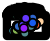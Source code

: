 <?xml version="1.0"?>
<!DOCTYPE ipe SYSTEM "ipe.dtd">
<ipe version="70218">
<ipestyle name="alpha-values">
<opacity name="255" value="1"/>
</ipestyle>
<ipestyle name="paper-size">
<layout paper="1000 1000" origin="0 0" frame="1000 1000"/>
</ipestyle>
<ipestyle name="marks">
<symbol name="mark/disk(sx)" transformations="translations">
<path fill="sym-stroke">
0.6 0 0 0.6 0 0 e
</path>
</symbol>
<symbol name="mark/fdisk(sfx)" transformations="translations">
<group>
<path fill="sym-fill">
0.5 0 0 0.5 0 0 e
</path>
<path fill="sym-stroke" fillrule="eofill">
0.6 0 0 0.6 0 0 e
0.4 0 0 0.4 0 0 e
</path>
</group>
</symbol>
</ipestyle>
<page>
<layer name="alpha"/>
<path layer="alpha" stroke="0" pen="3" opacity="255" stroke-opacity="opaque">
-1.70619 1.91237 m
12.2938 1.91237 l
12.2938 9.35567 l
-1.70619 9.35567 l
-1.70619 1.91237 l
h
</path>
<path stroke="0" pen="3" opacity="255" stroke-opacity="opaque">
4.66826 12.3557 m
4.66826 12.8557 l
</path>
<path stroke="0" pen="3" opacity="255" stroke-opacity="opaque">
4.66826 12.3557 m
4.66826 12.8557 l
</path>
<path stroke="0" pen="3" opacity="255" stroke-opacity="opaque">
4.66826 12.3557 m
4.66826 12.8557 l
</path>
<path stroke="0" pen="3" opacity="255" stroke-opacity="opaque">
8.54943 9.65567 m
8.34682 9.65567 l
</path>
<path stroke="0" pen="3" opacity="255" stroke-opacity="opaque">
8.54943 9.35567 m
8.54943 9.65567 l
</path>
<path stroke="0" pen="3" opacity="255" stroke-opacity="opaque">
8.34682 9.35567 m
8.34682 9.65567 l
</path>
<path stroke="0" pen="3" opacity="255" stroke-opacity="opaque">
4.66826 12.3557 m
4.66826 12.8557 l
</path>
<path stroke="0" pen="3" opacity="255" stroke-opacity="opaque">
8.14435 9.95567 m
8.44812 9.95567 l
</path>
<path stroke="0" pen="3" opacity="255" stroke-opacity="opaque">
8.14435 9.35567 m
8.14435 9.95567 l
</path>
<path stroke="0" pen="3" opacity="255" stroke-opacity="opaque">
8.44812 9.65567 m
8.44812 9.95567 l
</path>
<path stroke="0" pen="3" opacity="255" stroke-opacity="opaque">
4.66826 12.3557 m
4.66826 12.8557 l
</path>
<path stroke="0" pen="3" opacity="255" stroke-opacity="opaque">
4.66826 12.3557 m
4.66826 12.8557 l
</path>
<path stroke="0" pen="3" opacity="255" stroke-opacity="opaque">
4.66826 12.3557 m
4.66826 12.8557 l
</path>
<path stroke="0" pen="3" opacity="255" stroke-opacity="opaque">
11.1345 9.65567 m
10.8035 9.65567 l
</path>
<path stroke="0" pen="3" opacity="255" stroke-opacity="opaque">
11.1345 9.35567 m
11.1345 9.65567 l
</path>
<path stroke="0" pen="3" opacity="255" stroke-opacity="opaque">
10.8035 9.35567 m
10.8035 9.65567 l
</path>
<path stroke="0" pen="3" opacity="255" stroke-opacity="opaque">
4.66826 12.3557 m
4.66826 12.8557 l
</path>
<path stroke="0" pen="3" opacity="255" stroke-opacity="opaque">
4.66826 12.3557 m
4.66826 12.8557 l
</path>
<path stroke="0" pen="3" opacity="255" stroke-opacity="opaque">
4.66826 12.3557 m
4.66826 12.8557 l
</path>
<path stroke="0" pen="3" opacity="255" stroke-opacity="opaque">
10.3812 9.65567 m
10.5888 9.65567 l
</path>
<path stroke="0" pen="3" opacity="255" stroke-opacity="opaque">
10.3812 9.35567 m
10.3812 9.65567 l
</path>
<path stroke="0" pen="3" opacity="255" stroke-opacity="opaque">
10.5888 9.35567 m
10.5888 9.65567 l
</path>
<path stroke="0" pen="3" opacity="255" stroke-opacity="opaque">
4.66826 12.3557 m
4.66826 12.8557 l
</path>
<path stroke="0" pen="3" opacity="255" stroke-opacity="opaque">
10.969 9.95567 m
10.485 9.95567 l
</path>
<path stroke="0" pen="3" opacity="255" stroke-opacity="opaque">
10.969 9.65567 m
10.969 9.95567 l
</path>
<path stroke="0" pen="3" opacity="255" stroke-opacity="opaque">
10.485 9.65567 m
10.485 9.95567 l
</path>
<path stroke="0" pen="3" opacity="255" stroke-opacity="opaque">
4.66826 12.3557 m
4.66826 12.8557 l
</path>
<path stroke="0" pen="3" opacity="255" stroke-opacity="opaque">
4.66826 12.3557 m
4.66826 12.8557 l
</path>
<path stroke="0" pen="3" opacity="255" stroke-opacity="opaque">
4.66826 12.3557 m
4.66826 12.8557 l
</path>
<path stroke="0" pen="3" opacity="255" stroke-opacity="opaque">
9.97159 9.65567 m
10.1763 9.65567 l
</path>
<path stroke="0" pen="3" opacity="255" stroke-opacity="opaque">
9.97159 9.35567 m
9.97159 9.65567 l
</path>
<path stroke="0" pen="3" opacity="255" stroke-opacity="opaque">
10.1763 9.35567 m
10.1763 9.65567 l
</path>
<path stroke="0" pen="3" opacity="255" stroke-opacity="opaque">
4.66826 12.3557 m
4.66826 12.8557 l
</path>
<path stroke="0" pen="3" opacity="255" stroke-opacity="opaque">
4.66826 12.3557 m
4.66826 12.8557 l
</path>
<path stroke="0" pen="3" opacity="255" stroke-opacity="opaque">
4.66826 12.3557 m
4.66826 12.8557 l
</path>
<path stroke="0" pen="3" opacity="255" stroke-opacity="opaque">
4.66826 12.3557 m
4.66826 12.8557 l
</path>
<path stroke="0" pen="3" opacity="255" stroke-opacity="opaque">
4.66826 12.3557 m
4.66826 12.8557 l
</path>
<path stroke="0" pen="3" opacity="255" stroke-opacity="opaque">
4.66826 12.3557 m
4.66826 12.8557 l
</path>
<path stroke="0" pen="3" opacity="255" stroke-opacity="opaque">
4.66826 12.3557 m
4.66826 12.8557 l
</path>
<path stroke="0" pen="3" opacity="255" stroke-opacity="opaque">
9.36041 9.65567 m
9.56382 9.65567 l
</path>
<path stroke="0" pen="3" opacity="255" stroke-opacity="opaque">
9.36041 9.35567 m
9.36041 9.65567 l
</path>
<path stroke="0" pen="3" opacity="255" stroke-opacity="opaque">
9.56382 9.35567 m
9.56382 9.65567 l
</path>
<path stroke="0" pen="3" opacity="255" stroke-opacity="opaque">
4.66826 12.3557 m
4.66826 12.8557 l
</path>
<path stroke="0" pen="3" opacity="255" stroke-opacity="opaque">
9.15736 9.95567 m
9.46212 9.95567 l
</path>
<path stroke="0" pen="3" opacity="255" stroke-opacity="opaque">
9.15736 9.35567 m
9.15736 9.95567 l
</path>
<path stroke="0" pen="3" opacity="255" stroke-opacity="opaque">
9.46212 9.65567 m
9.46212 9.95567 l
</path>
<path stroke="0" pen="3" opacity="255" stroke-opacity="opaque">
4.66826 12.3557 m
4.66826 12.8557 l
</path>
<path stroke="0" pen="3" opacity="255" stroke-opacity="opaque">
9.76769 10.2557 m
9.30974 10.2557 l
</path>
<path stroke="0" pen="3" opacity="255" stroke-opacity="opaque">
9.76769 9.35567 m
9.76769 10.2557 l
</path>
<path stroke="0" pen="3" opacity="255" stroke-opacity="opaque">
9.30974 9.95567 m
9.30974 10.2557 l
</path>
<path stroke="0" pen="3" opacity="255" stroke-opacity="opaque">
4.66826 12.3557 m
4.66826 12.8557 l
</path>
<path stroke="0" pen="3" opacity="255" stroke-opacity="opaque">
8.95454 10.5557 m
9.53871 10.5557 l
</path>
<path stroke="0" pen="3" opacity="255" stroke-opacity="opaque">
8.95454 9.35567 m
8.95454 10.5557 l
</path>
<path stroke="0" pen="3" opacity="255" stroke-opacity="opaque">
9.53871 10.2557 m
9.53871 10.5557 l
</path>
<path stroke="0" pen="3" opacity="255" stroke-opacity="opaque">
4.66826 12.3557 m
4.66826 12.8557 l
</path>
<path stroke="0" pen="3" opacity="255" stroke-opacity="opaque">
8.75188 10.8557 m
9.24663 10.8557 l
</path>
<path stroke="0" pen="3" opacity="255" stroke-opacity="opaque">
8.75188 9.35567 m
8.75188 10.8557 l
</path>
<path stroke="0" pen="3" opacity="255" stroke-opacity="opaque">
9.24663 10.5557 m
9.24663 10.8557 l
</path>
<path stroke="0" pen="3" opacity="255" stroke-opacity="opaque">
4.66826 12.3557 m
4.66826 12.8557 l
</path>
<path stroke="0" pen="3" opacity="255" stroke-opacity="opaque">
10.0739 11.1557 m
8.99925 11.1557 l
</path>
<path stroke="0" pen="3" opacity="255" stroke-opacity="opaque">
10.0739 9.65567 m
10.0739 11.1557 l
</path>
<path stroke="0" pen="3" opacity="255" stroke-opacity="opaque">
8.99925 10.8557 m
8.99925 11.1557 l
</path>
<path stroke="0" pen="3" opacity="255" stroke-opacity="opaque">
4.66826 12.3557 m
4.66826 12.8557 l
</path>
<path stroke="0" pen="3" opacity="255" stroke-opacity="opaque">
10.727 11.4557 m
9.5366 11.4557 l
</path>
<path stroke="0" pen="3" opacity="255" stroke-opacity="opaque">
10.727 9.95567 m
10.727 11.4557 l
</path>
<path stroke="0" pen="3" opacity="255" stroke-opacity="opaque">
9.5366 11.1557 m
9.5366 11.4557 l
</path>
<path stroke="0" pen="3" opacity="255" stroke-opacity="opaque">
4.66826 12.3557 m
4.66826 12.8557 l
</path>
<path stroke="0" pen="3" opacity="255" stroke-opacity="opaque">
8.29624 11.7557 m
10.1318 11.7557 l
</path>
<path stroke="0" pen="3" opacity="255" stroke-opacity="opaque">
8.29624 9.95567 m
8.29624 11.7557 l
</path>
<path stroke="0" pen="3" opacity="255" stroke-opacity="opaque">
10.1318 11.4557 m
10.1318 11.7557 l
</path>
<path stroke="0" pen="3" opacity="255" stroke-opacity="opaque">
4.66826 12.3557 m
4.66826 12.8557 l
</path>
<path stroke="0" pen="3" opacity="255" stroke-opacity="opaque">
4.66826 12.3557 m
4.66826 12.8557 l
</path>
<path stroke="0" pen="3" opacity="255" stroke-opacity="opaque">
4.66826 12.3557 m
4.66826 12.8557 l
</path>
<path stroke="0" pen="3" opacity="255" stroke-opacity="opaque">
4.66826 12.3557 m
4.66826 12.8557 l
</path>
<path stroke="0" pen="3" opacity="255" stroke-opacity="opaque">
4.66826 12.3557 m
4.66826 12.8557 l
</path>
<path stroke="0" pen="3" opacity="255" stroke-opacity="opaque">
4.66826 12.3557 m
4.66826 12.8557 l
</path>
<path stroke="0" pen="3" opacity="255" stroke-opacity="opaque">
6.32391 9.65567 m
6.52575 9.65567 l
</path>
<path stroke="0" pen="3" opacity="255" stroke-opacity="opaque">
6.32391 9.35567 m
6.32391 9.65567 l
</path>
<path stroke="0" pen="3" opacity="255" stroke-opacity="opaque">
6.52575 9.35567 m
6.52575 9.65567 l
</path>
<path stroke="0" pen="3" opacity="255" stroke-opacity="opaque">
4.66826 12.3557 m
4.66826 12.8557 l
</path>
<path stroke="0" pen="3" opacity="255" stroke-opacity="opaque">
6.72774 9.95567 m
6.42483 9.95567 l
</path>
<path stroke="0" pen="3" opacity="255" stroke-opacity="opaque">
6.72774 9.35567 m
6.72774 9.95567 l
</path>
<path stroke="0" pen="3" opacity="255" stroke-opacity="opaque">
6.42483 9.65567 m
6.42483 9.95567 l
</path>
<path stroke="0" pen="3" opacity="255" stroke-opacity="opaque">
4.66826 12.3557 m
4.66826 12.8557 l
</path>
<path stroke="0" pen="3" opacity="255" stroke-opacity="opaque">
6.12223 10.2557 m
6.57628 10.2557 l
</path>
<path stroke="0" pen="3" opacity="255" stroke-opacity="opaque">
6.12223 9.35567 m
6.12223 10.2557 l
</path>
<path stroke="0" pen="3" opacity="255" stroke-opacity="opaque">
6.57628 9.95567 m
6.57628 10.2557 l
</path>
<path stroke="0" pen="3" opacity="255" stroke-opacity="opaque">
4.66826 12.3557 m
4.66826 12.8557 l
</path>
<path stroke="0" pen="3" opacity="255" stroke-opacity="opaque">
4.66826 12.3557 m
4.66826 12.8557 l
</path>
<path stroke="0" pen="3" opacity="255" stroke-opacity="opaque">
4.66826 12.3557 m
4.66826 12.8557 l
</path>
<path stroke="0" pen="3" opacity="255" stroke-opacity="opaque">
6.92975 9.65567 m
7.13192 9.65567 l
</path>
<path stroke="0" pen="3" opacity="255" stroke-opacity="opaque">
6.92975 9.35567 m
6.92975 9.65567 l
</path>
<path stroke="0" pen="3" opacity="255" stroke-opacity="opaque">
7.13192 9.35567 m
7.13192 9.65567 l
</path>
<path stroke="0" pen="3" opacity="255" stroke-opacity="opaque">
4.66826 12.3557 m
4.66826 12.8557 l
</path>
<path stroke="0" pen="3" opacity="255" stroke-opacity="opaque">
4.66826 12.3557 m
4.66826 12.8557 l
</path>
<path stroke="0" pen="3" opacity="255" stroke-opacity="opaque">
4.66826 12.3557 m
4.66826 12.8557 l
</path>
<path stroke="0" pen="3" opacity="255" stroke-opacity="opaque">
7.73934 9.65567 m
7.9419 9.65567 l
</path>
<path stroke="0" pen="3" opacity="255" stroke-opacity="opaque">
7.73934 9.35567 m
7.73934 9.65567 l
</path>
<path stroke="0" pen="3" opacity="255" stroke-opacity="opaque">
7.9419 9.35567 m
7.9419 9.65567 l
</path>
<path stroke="0" pen="3" opacity="255" stroke-opacity="opaque">
4.66826 12.3557 m
4.66826 12.8557 l
</path>
<path stroke="0" pen="3" opacity="255" stroke-opacity="opaque">
4.66826 12.3557 m
4.66826 12.8557 l
</path>
<path stroke="0" pen="3" opacity="255" stroke-opacity="opaque">
4.66826 12.3557 m
4.66826 12.8557 l
</path>
<path stroke="0" pen="3" opacity="255" stroke-opacity="opaque">
7.33426 9.65567 m
7.53684 9.65567 l
</path>
<path stroke="0" pen="3" opacity="255" stroke-opacity="opaque">
7.33426 9.35567 m
7.33426 9.65567 l
</path>
<path stroke="0" pen="3" opacity="255" stroke-opacity="opaque">
7.53684 9.35567 m
7.53684 9.65567 l
</path>
<path stroke="0" pen="3" opacity="255" stroke-opacity="opaque">
4.66826 12.3557 m
4.66826 12.8557 l
</path>
<path stroke="0" pen="3" opacity="255" stroke-opacity="opaque">
7.84062 9.95567 m
7.43555 9.95567 l
</path>
<path stroke="0" pen="3" opacity="255" stroke-opacity="opaque">
7.84062 9.65567 m
7.84062 9.95567 l
</path>
<path stroke="0" pen="3" opacity="255" stroke-opacity="opaque">
7.43555 9.65567 m
7.43555 9.95567 l
</path>
<path stroke="0" pen="3" opacity="255" stroke-opacity="opaque">
4.66826 12.3557 m
4.66826 12.8557 l
</path>
<path stroke="0" pen="3" opacity="255" stroke-opacity="opaque">
7.03083 10.2557 m
7.63809 10.2557 l
</path>
<path stroke="0" pen="3" opacity="255" stroke-opacity="opaque">
7.03083 9.65567 m
7.03083 10.2557 l
</path>
<path stroke="0" pen="3" opacity="255" stroke-opacity="opaque">
7.63809 9.95567 m
7.63809 10.2557 l
</path>
<path stroke="0" pen="3" opacity="255" stroke-opacity="opaque">
4.66826 12.3557 m
4.66826 12.8557 l
</path>
<path stroke="0" pen="3" opacity="255" stroke-opacity="opaque">
6.34926 10.5557 m
7.33446 10.5557 l
</path>
<path stroke="0" pen="3" opacity="255" stroke-opacity="opaque">
6.34926 10.2557 m
6.34926 10.5557 l
</path>
<path stroke="0" pen="3" opacity="255" stroke-opacity="opaque">
7.33446 10.2557 m
7.33446 10.5557 l
</path>
<path stroke="0" pen="3" opacity="255" stroke-opacity="opaque">
4.66826 12.3557 m
4.66826 12.8557 l
</path>
<path stroke="0" pen="3" opacity="255" stroke-opacity="opaque">
5.92068 10.8557 m
6.84186 10.8557 l
</path>
<path stroke="0" pen="3" opacity="255" stroke-opacity="opaque">
5.92068 9.35567 m
5.92068 10.8557 l
</path>
<path stroke="0" pen="3" opacity="255" stroke-opacity="opaque">
6.84186 10.5557 m
6.84186 10.8557 l
</path>
<path stroke="0" pen="3" opacity="255" stroke-opacity="opaque">
4.66826 12.3557 m
4.66826 12.8557 l
</path>
<path stroke="0" pen="3" opacity="255" stroke-opacity="opaque">
9.21401 12.0557 m
6.38127 12.0557 l
</path>
<path stroke="0" pen="3" opacity="255" stroke-opacity="opaque">
9.21401 11.7557 m
9.21401 12.0557 l
</path>
<path stroke="0" pen="3" opacity="255" stroke-opacity="opaque">
6.38127 10.8557 m
6.38127 12.0557 l
</path>
<path stroke="0" pen="3" opacity="255" stroke-opacity="opaque">
4.66826 12.3557 m
4.66826 12.8557 l
</path>
<path stroke="0" pen="3" opacity="255" stroke-opacity="opaque">
4.66826 12.3557 m
4.66826 12.8557 l
</path>
<path stroke="0" pen="3" opacity="255" stroke-opacity="opaque">
4.66826 12.3557 m
4.66826 12.8557 l
</path>
<path stroke="0" pen="3" opacity="255" stroke-opacity="opaque">
-1.50557 9.65567 m
-1.70619 9.65567 l
</path>
<path stroke="0" pen="3" opacity="255" stroke-opacity="opaque">
-1.50557 9.35567 m
-1.50557 9.65567 l
</path>
<path stroke="0" pen="3" opacity="255" stroke-opacity="opaque">
-1.70619 9.35567 m
-1.70619 9.65567 l
</path>
<path stroke="0" pen="3" opacity="255" stroke-opacity="opaque">
4.66826 12.3557 m
4.66826 12.8557 l
</path>
<path stroke="0" pen="3" opacity="255" stroke-opacity="opaque">
4.66826 12.3557 m
4.66826 12.8557 l
</path>
<path stroke="0" pen="3" opacity="255" stroke-opacity="opaque">
-1.60588 9.95567 m
-1.305 9.95567 l
</path>
<path stroke="0" pen="3" opacity="255" stroke-opacity="opaque">
-1.60588 9.65567 m
-1.60588 9.95567 l
</path>
<path stroke="0" pen="3" opacity="255" stroke-opacity="opaque">
-1.305 9.35567 m
-1.305 9.95567 l
</path>
<path stroke="0" pen="3" opacity="255" stroke-opacity="opaque">
4.66826 12.3557 m
4.66826 12.8557 l
</path>
<path stroke="0" pen="3" opacity="255" stroke-opacity="opaque">
4.66826 12.3557 m
4.66826 12.8557 l
</path>
<path stroke="0" pen="3" opacity="255" stroke-opacity="opaque">
-1.45544 10.2557 m
-1.10447 10.2557 l
</path>
<path stroke="0" pen="3" opacity="255" stroke-opacity="opaque">
-1.45544 9.95567 m
-1.45544 10.2557 l
</path>
<path stroke="0" pen="3" opacity="255" stroke-opacity="opaque">
-1.10447 9.35567 m
-1.10447 10.2557 l
</path>
<path stroke="0" pen="3" opacity="255" stroke-opacity="opaque">
4.66826 12.3557 m
4.66826 12.8557 l
</path>
<path stroke="0" pen="3" opacity="255" stroke-opacity="opaque">
4.66826 12.3557 m
4.66826 12.8557 l
</path>
<path stroke="0" pen="3" opacity="255" stroke-opacity="opaque">
4.66826 12.3557 m
4.66826 12.8557 l
</path>
<path stroke="0" pen="3" opacity="255" stroke-opacity="opaque">
-0.904 9.65567 m
-0.70357 9.65567 l
</path>
<path stroke="0" pen="3" opacity="255" stroke-opacity="opaque">
-0.904 9.35567 m
-0.904 9.65567 l
</path>
<path stroke="0" pen="3" opacity="255" stroke-opacity="opaque">
-0.70357 9.35567 m
-0.70357 9.65567 l
</path>
<path stroke="0" pen="3" opacity="255" stroke-opacity="opaque">
4.66826 12.3557 m
4.66826 12.8557 l
</path>
<path stroke="0" pen="3" opacity="255" stroke-opacity="opaque">
-1.27995 10.5557 m
-0.803785 10.5557 l
</path>
<path stroke="0" pen="3" opacity="255" stroke-opacity="opaque">
-1.27995 10.2557 m
-1.27995 10.5557 l
</path>
<path stroke="0" pen="3" opacity="255" stroke-opacity="opaque">
-0.803785 9.65567 m
-0.803785 10.5557 l
</path>
<path stroke="0" pen="3" opacity="255" stroke-opacity="opaque">
4.66826 12.3557 m
4.66826 12.8557 l
</path>
<path stroke="0" pen="3" opacity="255" stroke-opacity="opaque">
4.66826 12.3557 m
4.66826 12.8557 l
</path>
<path stroke="0" pen="3" opacity="255" stroke-opacity="opaque">
-1.04187 10.8557 m
-0.503171 10.8557 l
</path>
<path stroke="0" pen="3" opacity="255" stroke-opacity="opaque">
-1.04187 10.5557 m
-1.04187 10.8557 l
</path>
<path stroke="0" pen="3" opacity="255" stroke-opacity="opaque">
-0.503171 9.35567 m
-0.503171 10.8557 l
</path>
<path stroke="0" pen="3" opacity="255" stroke-opacity="opaque">
4.66826 12.3557 m
4.66826 12.8557 l
</path>
<path stroke="0" pen="3" opacity="255" stroke-opacity="opaque">
4.66826 12.3557 m
4.66826 12.8557 l
</path>
<path stroke="0" pen="3" opacity="255" stroke-opacity="opaque">
4.66826 12.3557 m
4.66826 12.8557 l
</path>
<path stroke="0" pen="3" opacity="255" stroke-opacity="opaque">
4.66826 12.3557 m
4.66826 12.8557 l
</path>
<path stroke="0" pen="3" opacity="255" stroke-opacity="opaque">
4.66826 12.3557 m
4.66826 12.8557 l
</path>
<path stroke="0" pen="3" opacity="255" stroke-opacity="opaque">
0.0978404 9.65567 m
-0.102505 9.65567 l
</path>
<path stroke="0" pen="3" opacity="255" stroke-opacity="opaque">
0.0978404 9.35567 m
0.0978404 9.65567 l
</path>
<path stroke="0" pen="3" opacity="255" stroke-opacity="opaque">
-0.102505 9.35567 m
-0.102505 9.65567 l
</path>
<path stroke="0" pen="3" opacity="255" stroke-opacity="opaque">
4.66826 12.3557 m
4.66826 12.8557 l
</path>
<path stroke="0" pen="3" opacity="255" stroke-opacity="opaque">
4.66826 12.3557 m
4.66826 12.8557 l
</path>
<path stroke="0" pen="3" opacity="255" stroke-opacity="opaque">
4.66826 12.3557 m
4.66826 12.8557 l
</path>
<path stroke="0" pen="3" opacity="255" stroke-opacity="opaque">
0.298161 9.65567 m
0.498445 9.65567 l
</path>
<path stroke="0" pen="3" opacity="255" stroke-opacity="opaque">
0.298161 9.35567 m
0.298161 9.65567 l
</path>
<path stroke="0" pen="3" opacity="255" stroke-opacity="opaque">
0.498445 9.35567 m
0.498445 9.65567 l
</path>
<path stroke="0" pen="3" opacity="255" stroke-opacity="opaque">
4.66826 12.3557 m
4.66826 12.8557 l
</path>
<path stroke="0" pen="3" opacity="255" stroke-opacity="opaque">
-0.0023321 9.95567 m
0.398303 9.95567 l
</path>
<path stroke="0" pen="3" opacity="255" stroke-opacity="opaque">
-0.0023321 9.65567 m
-0.0023321 9.95567 l
</path>
<path stroke="0" pen="3" opacity="255" stroke-opacity="opaque">
0.398303 9.65567 m
0.398303 9.95567 l
</path>
<path stroke="0" pen="3" opacity="255" stroke-opacity="opaque">
4.66826 12.3557 m
4.66826 12.8557 l
</path>
<path stroke="0" pen="3" opacity="255" stroke-opacity="opaque">
0.698699 10.2557 m
0.197985 10.2557 l
</path>
<path stroke="0" pen="3" opacity="255" stroke-opacity="opaque">
0.698699 9.35567 m
0.698699 10.2557 l
</path>
<path stroke="0" pen="3" opacity="255" stroke-opacity="opaque">
0.197985 9.95567 m
0.197985 10.2557 l
</path>
<path stroke="0" pen="3" opacity="255" stroke-opacity="opaque">
4.66826 12.3557 m
4.66826 12.8557 l
</path>
<path stroke="0" pen="3" opacity="255" stroke-opacity="opaque">
-0.302831 10.5557 m
0.448342 10.5557 l
</path>
<path stroke="0" pen="3" opacity="255" stroke-opacity="opaque">
-0.302831 9.35567 m
-0.302831 10.5557 l
</path>
<path stroke="0" pen="3" opacity="255" stroke-opacity="opaque">
0.448342 10.2557 m
0.448342 10.5557 l
</path>
<path stroke="0" pen="3" opacity="255" stroke-opacity="opaque">
4.66826 12.3557 m
4.66826 12.8557 l
</path>
<path stroke="0" pen="3" opacity="255" stroke-opacity="opaque">
-0.77252 11.1557 m
0.0727555 11.1557 l
</path>
<path stroke="0" pen="3" opacity="255" stroke-opacity="opaque">
-0.77252 10.8557 m
-0.77252 11.1557 l
</path>
<path stroke="0" pen="3" opacity="255" stroke-opacity="opaque">
0.0727555 10.5557 m
0.0727555 11.1557 l
</path>
<path stroke="0" pen="3" opacity="255" stroke-opacity="opaque">
4.66826 12.3557 m
4.66826 12.8557 l
</path>
<path stroke="0" pen="3" opacity="255" stroke-opacity="opaque">
4.66826 12.3557 m
4.66826 12.8557 l
</path>
<path stroke="0" pen="3" opacity="255" stroke-opacity="opaque">
4.66826 12.3557 m
4.66826 12.8557 l
</path>
<path stroke="0" pen="3" opacity="255" stroke-opacity="opaque">
1.29954 9.65567 m
1.49989 9.65567 l
</path>
<path stroke="0" pen="3" opacity="255" stroke-opacity="opaque">
1.29954 9.35567 m
1.29954 9.65567 l
</path>
<path stroke="0" pen="3" opacity="255" stroke-opacity="opaque">
1.49989 9.35567 m
1.49989 9.65567 l
</path>
<path stroke="0" pen="3" opacity="255" stroke-opacity="opaque">
4.66826 12.3557 m
4.66826 12.8557 l
</path>
<path stroke="0" pen="3" opacity="255" stroke-opacity="opaque">
4.66826 12.3557 m
4.66826 12.8557 l
</path>
<path stroke="0" pen="3" opacity="255" stroke-opacity="opaque">
4.66826 12.3557 m
4.66826 12.8557 l
</path>
<path stroke="0" pen="3" opacity="255" stroke-opacity="opaque">
0.898939 9.65567 m
1.09922 9.65567 l
</path>
<path stroke="0" pen="3" opacity="255" stroke-opacity="opaque">
0.898939 9.35567 m
0.898939 9.65567 l
</path>
<path stroke="0" pen="3" opacity="255" stroke-opacity="opaque">
1.09922 9.35567 m
1.09922 9.65567 l
</path>
<path stroke="0" pen="3" opacity="255" stroke-opacity="opaque">
4.66826 12.3557 m
4.66826 12.8557 l
</path>
<path stroke="0" pen="3" opacity="255" stroke-opacity="opaque">
1.39972 9.95567 m
0.999081 9.95567 l
</path>
<path stroke="0" pen="3" opacity="255" stroke-opacity="opaque">
1.39972 9.65567 m
1.39972 9.95567 l
</path>
<path stroke="0" pen="3" opacity="255" stroke-opacity="opaque">
0.999081 9.65567 m
0.999081 9.95567 l
</path>
<path stroke="0" pen="3" opacity="255" stroke-opacity="opaque">
4.66826 12.3557 m
4.66826 12.8557 l
</path>
<path stroke="0" pen="3" opacity="255" stroke-opacity="opaque">
4.66826 12.3557 m
4.66826 12.8557 l
</path>
<path stroke="0" pen="3" opacity="255" stroke-opacity="opaque">
4.66826 12.3557 m
4.66826 12.8557 l
</path>
<path stroke="0" pen="3" opacity="255" stroke-opacity="opaque">
4.66826 12.3557 m
4.66826 12.8557 l
</path>
<path stroke="0" pen="3" opacity="255" stroke-opacity="opaque">
2.10113 9.65567 m
2.30164 9.65567 l
</path>
<path stroke="0" pen="3" opacity="255" stroke-opacity="opaque">
2.10113 9.35567 m
2.10113 9.65567 l
</path>
<path stroke="0" pen="3" opacity="255" stroke-opacity="opaque">
2.30164 9.35567 m
2.30164 9.65567 l
</path>
<path stroke="0" pen="3" opacity="255" stroke-opacity="opaque">
4.66826 12.3557 m
4.66826 12.8557 l
</path>
<path stroke="0" pen="3" opacity="255" stroke-opacity="opaque">
1.90066 9.95567 m
2.20138 9.95567 l
</path>
<path stroke="0" pen="3" opacity="255" stroke-opacity="opaque">
1.90066 9.35567 m
1.90066 9.95567 l
</path>
<path stroke="0" pen="3" opacity="255" stroke-opacity="opaque">
2.20138 9.65567 m
2.20138 9.95567 l
</path>
<path stroke="0" pen="3" opacity="255" stroke-opacity="opaque">
4.66826 12.3557 m
4.66826 12.8557 l
</path>
<path stroke="0" pen="3" opacity="255" stroke-opacity="opaque">
4.66826 12.3557 m
4.66826 12.8557 l
</path>
<path stroke="0" pen="3" opacity="255" stroke-opacity="opaque">
2.05102 10.2557 m
1.70025 10.2557 l
</path>
<path stroke="0" pen="3" opacity="255" stroke-opacity="opaque">
2.05102 9.95567 m
2.05102 10.2557 l
</path>
<path stroke="0" pen="3" opacity="255" stroke-opacity="opaque">
1.70025 9.35567 m
1.70025 10.2557 l
</path>
<path stroke="0" pen="3" opacity="255" stroke-opacity="opaque">
4.66826 12.3557 m
4.66826 12.8557 l
</path>
<path stroke="0" pen="3" opacity="255" stroke-opacity="opaque">
4.66826 12.3557 m
4.66826 12.8557 l
</path>
<path stroke="0" pen="3" opacity="255" stroke-opacity="opaque">
4.66826 12.3557 m
4.66826 12.8557 l
</path>
<path stroke="0" pen="3" opacity="255" stroke-opacity="opaque">
2.50219 9.65567 m
2.70279 9.65567 l
</path>
<path stroke="0" pen="3" opacity="255" stroke-opacity="opaque">
2.50219 9.35567 m
2.50219 9.65567 l
</path>
<path stroke="0" pen="3" opacity="255" stroke-opacity="opaque">
2.70279 9.35567 m
2.70279 9.65567 l
</path>
<path stroke="0" pen="3" opacity="255" stroke-opacity="opaque">
4.66826 12.3557 m
4.66826 12.8557 l
</path>
<path stroke="0" pen="3" opacity="255" stroke-opacity="opaque">
1.87564 10.5557 m
2.60249 10.5557 l
</path>
<path stroke="0" pen="3" opacity="255" stroke-opacity="opaque">
1.87564 10.2557 m
1.87564 10.5557 l
</path>
<path stroke="0" pen="3" opacity="255" stroke-opacity="opaque">
2.60249 9.65567 m
2.60249 10.5557 l
</path>
<path stroke="0" pen="3" opacity="255" stroke-opacity="opaque">
4.66826 12.3557 m
4.66826 12.8557 l
</path>
<path stroke="0" pen="3" opacity="255" stroke-opacity="opaque">
4.66826 12.3557 m
4.66826 12.8557 l
</path>
<path stroke="0" pen="3" opacity="255" stroke-opacity="opaque">
4.66826 12.3557 m
4.66826 12.8557 l
</path>
<path stroke="0" pen="3" opacity="255" stroke-opacity="opaque">
4.10882 9.65567 m
3.90776 9.65567 l
</path>
<path stroke="0" pen="3" opacity="255" stroke-opacity="opaque">
4.10882 9.35567 m
4.10882 9.65567 l
</path>
<path stroke="0" pen="3" opacity="255" stroke-opacity="opaque">
3.90776 9.35567 m
3.90776 9.65567 l
</path>
<path stroke="0" pen="3" opacity="255" stroke-opacity="opaque">
4.66826 12.3557 m
4.66826 12.8557 l
</path>
<path stroke="0" pen="3" opacity="255" stroke-opacity="opaque">
4.66826 12.3557 m
4.66826 12.8557 l
</path>
<path stroke="0" pen="3" opacity="255" stroke-opacity="opaque">
4.00829 9.95567 m
4.30992 9.95567 l
</path>
<path stroke="0" pen="3" opacity="255" stroke-opacity="opaque">
4.00829 9.65567 m
4.00829 9.95567 l
</path>
<path stroke="0" pen="3" opacity="255" stroke-opacity="opaque">
4.30992 9.35567 m
4.30992 9.95567 l
</path>
<path stroke="0" pen="3" opacity="255" stroke-opacity="opaque">
4.66826 12.3557 m
4.66826 12.8557 l
</path>
<path stroke="0" pen="3" opacity="255" stroke-opacity="opaque">
4.66826 12.3557 m
4.66826 12.8557 l
</path>
<path stroke="0" pen="3" opacity="255" stroke-opacity="opaque">
4.15911 10.2557 m
3.70676 10.2557 l
</path>
<path stroke="0" pen="3" opacity="255" stroke-opacity="opaque">
4.15911 9.95567 m
4.15911 10.2557 l
</path>
<path stroke="0" pen="3" opacity="255" stroke-opacity="opaque">
3.70676 9.35567 m
3.70676 10.2557 l
</path>
<path stroke="0" pen="3" opacity="255" stroke-opacity="opaque">
4.66826 12.3557 m
4.66826 12.8557 l
</path>
<path stroke="0" pen="3" opacity="255" stroke-opacity="opaque">
4.66826 12.3557 m
4.66826 12.8557 l
</path>
<path stroke="0" pen="3" opacity="255" stroke-opacity="opaque">
4.66826 12.3557 m
4.66826 12.8557 l
</path>
<path stroke="0" pen="3" opacity="255" stroke-opacity="opaque">
4.66826 12.3557 m
4.66826 12.8557 l
</path>
<path stroke="0" pen="3" opacity="255" stroke-opacity="opaque">
3.30496 9.65567 m
3.10415 9.65567 l
</path>
<path stroke="0" pen="3" opacity="255" stroke-opacity="opaque">
3.30496 9.35567 m
3.30496 9.65567 l
</path>
<path stroke="0" pen="3" opacity="255" stroke-opacity="opaque">
3.10415 9.35567 m
3.10415 9.65567 l
</path>
<path stroke="0" pen="3" opacity="255" stroke-opacity="opaque">
4.66826 12.3557 m
4.66826 12.8557 l
</path>
<path stroke="0" pen="3" opacity="255" stroke-opacity="opaque">
4.66826 12.3557 m
4.66826 12.8557 l
</path>
<path stroke="0" pen="3" opacity="255" stroke-opacity="opaque">
3.20456 9.95567 m
3.50584 9.95567 l
</path>
<path stroke="0" pen="3" opacity="255" stroke-opacity="opaque">
3.20456 9.65567 m
3.20456 9.95567 l
</path>
<path stroke="0" pen="3" opacity="255" stroke-opacity="opaque">
3.50584 9.35567 m
3.50584 9.95567 l
</path>
<path stroke="0" pen="3" opacity="255" stroke-opacity="opaque">
4.66826 12.3557 m
4.66826 12.8557 l
</path>
<path stroke="0" pen="3" opacity="255" stroke-opacity="opaque">
2.90343 10.2557 m
3.3552 10.2557 l
</path>
<path stroke="0" pen="3" opacity="255" stroke-opacity="opaque">
2.90343 9.35567 m
2.90343 10.2557 l
</path>
<path stroke="0" pen="3" opacity="255" stroke-opacity="opaque">
3.3552 9.95567 m
3.3552 10.2557 l
</path>
<path stroke="0" pen="3" opacity="255" stroke-opacity="opaque">
4.66826 12.3557 m
4.66826 12.8557 l
</path>
<path stroke="0" pen="3" opacity="255" stroke-opacity="opaque">
3.93293 10.5557 m
3.12931 10.5557 l
</path>
<path stroke="0" pen="3" opacity="255" stroke-opacity="opaque">
3.93293 10.2557 m
3.93293 10.5557 l
</path>
<path stroke="0" pen="3" opacity="255" stroke-opacity="opaque">
3.12931 10.2557 m
3.12931 10.5557 l
</path>
<path stroke="0" pen="3" opacity="255" stroke-opacity="opaque">
4.66826 12.3557 m
4.66826 12.8557 l
</path>
<path stroke="0" pen="3" opacity="255" stroke-opacity="opaque">
2.23906 10.8557 m
3.53112 10.8557 l
</path>
<path stroke="0" pen="3" opacity="255" stroke-opacity="opaque">
2.23906 10.5557 m
2.23906 10.8557 l
</path>
<path stroke="0" pen="3" opacity="255" stroke-opacity="opaque">
3.53112 10.5557 m
3.53112 10.8557 l
</path>
<path stroke="0" pen="3" opacity="255" stroke-opacity="opaque">
4.66826 12.3557 m
4.66826 12.8557 l
</path>
<path stroke="0" pen="3" opacity="255" stroke-opacity="opaque">
1.1994 11.1557 m
2.88509 11.1557 l
</path>
<path stroke="0" pen="3" opacity="255" stroke-opacity="opaque">
1.1994 9.95567 m
1.1994 11.1557 l
</path>
<path stroke="0" pen="3" opacity="255" stroke-opacity="opaque">
2.88509 10.8557 m
2.88509 11.1557 l
</path>
<path stroke="0" pen="3" opacity="255" stroke-opacity="opaque">
4.66826 12.3557 m
4.66826 12.8557 l
</path>
<path stroke="0" pen="3" opacity="255" stroke-opacity="opaque">
4.66826 12.3557 m
4.66826 12.8557 l
</path>
<path stroke="0" pen="3" opacity="255" stroke-opacity="opaque">
4.66826 12.3557 m
4.66826 12.8557 l
</path>
<path stroke="0" pen="3" opacity="255" stroke-opacity="opaque">
5.51769 9.65567 m
5.71919 9.65567 l
</path>
<path stroke="0" pen="3" opacity="255" stroke-opacity="opaque">
5.51769 9.35567 m
5.51769 9.65567 l
</path>
<path stroke="0" pen="3" opacity="255" stroke-opacity="opaque">
5.71919 9.35567 m
5.71919 9.65567 l
</path>
<path stroke="0" pen="3" opacity="255" stroke-opacity="opaque">
4.66826 12.3557 m
4.66826 12.8557 l
</path>
<path stroke="0" pen="3" opacity="255" stroke-opacity="opaque">
4.66826 12.3557 m
4.66826 12.8557 l
</path>
<path stroke="0" pen="3" opacity="255" stroke-opacity="opaque">
4.66826 12.3557 m
4.66826 12.8557 l
</path>
<path stroke="0" pen="3" opacity="255" stroke-opacity="opaque">
5.31629 9.65567 m
5.11489 9.65567 l
</path>
<path stroke="0" pen="3" opacity="255" stroke-opacity="opaque">
5.31629 9.35567 m
5.31629 9.65567 l
</path>
<path stroke="0" pen="3" opacity="255" stroke-opacity="opaque">
5.11489 9.35567 m
5.11489 9.65567 l
</path>
<path stroke="0" pen="3" opacity="255" stroke-opacity="opaque">
4.66826 12.3557 m
4.66826 12.8557 l
</path>
<path stroke="0" pen="3" opacity="255" stroke-opacity="opaque">
5.61844 9.95567 m
5.21559 9.95567 l
</path>
<path stroke="0" pen="3" opacity="255" stroke-opacity="opaque">
5.61844 9.65567 m
5.61844 9.95567 l
</path>
<path stroke="0" pen="3" opacity="255" stroke-opacity="opaque">
5.21559 9.65567 m
5.21559 9.95567 l
</path>
<path stroke="0" pen="3" opacity="255" stroke-opacity="opaque">
4.66826 12.3557 m
4.66826 12.8557 l
</path>
<path stroke="0" pen="3" opacity="255" stroke-opacity="opaque">
4.66826 12.3557 m
4.66826 12.8557 l
</path>
<path stroke="0" pen="3" opacity="255" stroke-opacity="opaque">
4.66826 12.3557 m
4.66826 12.8557 l
</path>
<path stroke="0" pen="3" opacity="255" stroke-opacity="opaque">
4.71228 9.65567 m
4.91356 9.65567 l
</path>
<path stroke="0" pen="3" opacity="255" stroke-opacity="opaque">
4.71228 9.35567 m
4.71228 9.65567 l
</path>
<path stroke="0" pen="3" opacity="255" stroke-opacity="opaque">
4.91356 9.35567 m
4.91356 9.65567 l
</path>
<path stroke="0" pen="3" opacity="255" stroke-opacity="opaque">
4.66826 12.3557 m
4.66826 12.8557 l
</path>
<path stroke="0" pen="3" opacity="255" stroke-opacity="opaque">
5.41702 10.2557 m
4.81292 10.2557 l
</path>
<path stroke="0" pen="3" opacity="255" stroke-opacity="opaque">
5.41702 9.95567 m
5.41702 10.2557 l
</path>
<path stroke="0" pen="3" opacity="255" stroke-opacity="opaque">
4.81292 9.65567 m
4.81292 10.2557 l
</path>
<path stroke="0" pen="3" opacity="255" stroke-opacity="opaque">
4.66826 12.3557 m
4.66826 12.8557 l
</path>
<path stroke="0" pen="3" opacity="255" stroke-opacity="opaque">
4.66826 12.3557 m
4.66826 12.8557 l
</path>
<path stroke="0" pen="3" opacity="255" stroke-opacity="opaque">
5.11497 10.5557 m
4.51107 10.5557 l
</path>
<path stroke="0" pen="3" opacity="255" stroke-opacity="opaque">
5.11497 10.2557 m
5.11497 10.5557 l
</path>
<path stroke="0" pen="3" opacity="255" stroke-opacity="opaque">
4.51107 9.35567 m
4.51107 10.5557 l
</path>
<path stroke="0" pen="3" opacity="255" stroke-opacity="opaque">
4.66826 12.3557 m
4.66826 12.8557 l
</path>
<path stroke="0" pen="3" opacity="255" stroke-opacity="opaque">
2.04225 11.4557 m
4.81302 11.4557 l
</path>
<path stroke="0" pen="3" opacity="255" stroke-opacity="opaque">
2.04225 11.1557 m
2.04225 11.4557 l
</path>
<path stroke="0" pen="3" opacity="255" stroke-opacity="opaque">
4.81302 10.5557 m
4.81302 11.4557 l
</path>
<path stroke="0" pen="3" opacity="255" stroke-opacity="opaque">
4.66826 12.3557 m
4.66826 12.8557 l
</path>
<path stroke="0" pen="3" opacity="255" stroke-opacity="opaque">
-0.349882 11.7557 m
3.42763 11.7557 l
</path>
<path stroke="0" pen="3" opacity="255" stroke-opacity="opaque">
-0.349882 11.1557 m
-0.349882 11.7557 l
</path>
<path stroke="0" pen="3" opacity="255" stroke-opacity="opaque">
3.42763 11.4557 m
3.42763 11.7557 l
</path>
<path stroke="0" pen="3" opacity="255" stroke-opacity="opaque">
4.66826 12.3557 m
4.66826 12.8557 l
</path>
<path stroke="0" pen="3" opacity="255" stroke-opacity="opaque">
7.79764 12.3557 m
1.53887 12.3557 l
</path>
<path stroke="0" pen="3" opacity="255" stroke-opacity="opaque">
7.79764 12.0557 m
7.79764 12.3557 l
</path>
<path stroke="0" pen="3" opacity="255" stroke-opacity="opaque">
1.53887 11.7557 m
1.53887 12.3557 l
</path>
<path stroke="0" pen="3" opacity="255" stroke-opacity="opaque">
4.66826 12.3557 m
4.66826 12.8557 l
</path>
<use name="mark/fdisk(sfx)" pos="8.14435 9.35567" size="normal" fill="1 0.576 0.705"/>
<use name="mark/fdisk(sfx)" pos="8.54943 9.35567" size="normal" fill="1 0.588 0.682"/>
<use name="mark/fdisk(sfx)" pos="8.34682 9.35567" size="normal" fill="1 0.592 0.67"/>
<use name="mark/fdisk(sfx)" pos="8.44812 9.65567" size="normal" fill="0"/>
<use name="mark/fdisk(sfx)" pos="8.29624 9.95567" size="normal" fill="0"/>
<use name="mark/fdisk(sfx)" pos="11.1345 9.35567" size="normal" fill="1 0.823 0.631"/>
<use name="mark/fdisk(sfx)" pos="10.8035 9.35567" size="normal" fill="1 0.827 0.635"/>
<use name="mark/fdisk(sfx)" pos="10.969 9.65567" size="normal" fill="0"/>
<use name="mark/fdisk(sfx)" pos="10.3812 9.35567" size="normal" fill="1 0.843 0.639"/>
<use name="mark/fdisk(sfx)" pos="10.5888 9.35567" size="normal" fill="1 0.85 0.639"/>
<use name="mark/fdisk(sfx)" pos="10.485 9.65567" size="normal" fill="0"/>
<use name="mark/fdisk(sfx)" pos="10.727 9.95567" size="normal" fill="0"/>
<use name="mark/fdisk(sfx)" pos="9.97159 9.35567" size="normal" fill="1 0.941 0.647"/>
<use name="mark/fdisk(sfx)" pos="10.1763 9.35567" size="normal" fill="1 0.949 0.639"/>
<use name="mark/fdisk(sfx)" pos="10.0739 9.65567" size="normal" fill="0"/>
<use name="mark/fdisk(sfx)" pos="8.75188 9.35567" size="normal" fill="0.945 1 0.003"/>
<use name="mark/fdisk(sfx)" pos="8.95454 9.35567" size="normal" fill="0.827 1 0.011"/>
<use name="mark/fdisk(sfx)" pos="9.76769 9.35567" size="normal" fill="0.733 0.996 0.015"/>
<use name="mark/fdisk(sfx)" pos="9.15736 9.35567" size="normal" fill="0.65 0.996 0.015"/>
<use name="mark/fdisk(sfx)" pos="9.36041 9.35567" size="normal" fill="0.588 1 0.011"/>
<use name="mark/fdisk(sfx)" pos="9.56382 9.35567" size="normal" fill="0.552 1 0.007"/>
<use name="mark/fdisk(sfx)" pos="9.46212 9.65567" size="normal" fill="0"/>
<use name="mark/fdisk(sfx)" pos="9.30974 9.95567" size="normal" fill="0"/>
<use name="mark/fdisk(sfx)" pos="9.53871 10.2557" size="normal" fill="0"/>
<use name="mark/fdisk(sfx)" pos="9.24663 10.5557" size="normal" fill="0"/>
<use name="mark/fdisk(sfx)" pos="8.99925 10.8557" size="normal" fill="0"/>
<use name="mark/fdisk(sfx)" pos="9.5366 11.1557" size="normal" fill="0"/>
<use name="mark/fdisk(sfx)" pos="10.1318 11.4557" size="normal" fill="0"/>
<use name="mark/fdisk(sfx)" pos="9.21401 11.7557" size="normal" fill="0"/>
<use name="mark/fdisk(sfx)" pos="5.92068 9.35567" size="normal" fill="0.305 0.827 0.764"/>
<use name="mark/fdisk(sfx)" pos="6.12223 9.35567" size="normal" fill="0.321 0.772 0.784"/>
<use name="mark/fdisk(sfx)" pos="6.72774 9.35567" size="normal" fill="0.313 0.756 0.792"/>
<use name="mark/fdisk(sfx)" pos="6.32391 9.35567" size="normal" fill="0.305 0.749 0.796"/>
<use name="mark/fdisk(sfx)" pos="6.52575 9.35567" size="normal" fill="0.301 0.745 0.8"/>
<use name="mark/fdisk(sfx)" pos="6.42483 9.65567" size="normal" fill="0"/>
<use name="mark/fdisk(sfx)" pos="6.57628 9.95567" size="normal" fill="0"/>
<use name="mark/fdisk(sfx)" pos="6.34926 10.2557" size="normal" fill="0"/>
<use name="mark/fdisk(sfx)" pos="6.92975 9.35567" size="normal" fill="0.282 0.721 0.811"/>
<use name="mark/fdisk(sfx)" pos="7.13192 9.35567" size="normal" fill="0.278 0.713 0.811"/>
<use name="mark/fdisk(sfx)" pos="7.03083 9.65567" size="normal" fill="0"/>
<use name="mark/fdisk(sfx)" pos="7.73934 9.35567" size="normal" fill="0.266 0.701 0.823"/>
<use name="mark/fdisk(sfx)" pos="7.9419 9.35567" size="normal" fill="0.262 0.694 0.827"/>
<use name="mark/fdisk(sfx)" pos="7.84062 9.65567" size="normal" fill="0"/>
<use name="mark/fdisk(sfx)" pos="7.33426 9.35567" size="normal" fill="0.25 0.686 0.835"/>
<use name="mark/fdisk(sfx)" pos="7.53684 9.35567" size="normal" fill="0.247 0.682 0.843"/>
<use name="mark/fdisk(sfx)" pos="7.43555 9.65567" size="normal" fill="0"/>
<use name="mark/fdisk(sfx)" pos="7.63809 9.95567" size="normal" fill="0"/>
<use name="mark/fdisk(sfx)" pos="7.33446 10.2557" size="normal" fill="0"/>
<use name="mark/fdisk(sfx)" pos="6.84186 10.5557" size="normal" fill="0"/>
<use name="mark/fdisk(sfx)" pos="6.38127 10.8557" size="normal" fill="0"/>
<use name="mark/fdisk(sfx)" pos="7.79764 12.0557" size="normal" fill="0"/>
<use name="mark/fdisk(sfx)" pos="-1.50557 9.35567" size="normal" fill="1 0.349 1"/>
<use name="mark/fdisk(sfx)" pos="-1.70619 9.35567" size="normal" fill="1 0.36 0.996"/>
<use name="mark/fdisk(sfx)" pos="-1.60588 9.65567" size="normal" fill="0"/>
<use name="mark/fdisk(sfx)" pos="-1.305 9.35567" size="normal" fill="1 0.38 0.972"/>
<use name="mark/fdisk(sfx)" pos="-1.45544 9.95567" size="normal" fill="0"/>
<use name="mark/fdisk(sfx)" pos="-1.10447 9.35567" size="normal" fill="1 0.407 0.937"/>
<use name="mark/fdisk(sfx)" pos="-1.27995 10.2557" size="normal" fill="0"/>
<use name="mark/fdisk(sfx)" pos="-0.904 9.35567" size="normal" fill="1 0.439 0.898"/>
<use name="mark/fdisk(sfx)" pos="-0.70357 9.35567" size="normal" fill="1 0.447 0.886"/>
<use name="mark/fdisk(sfx)" pos="-0.803785 9.65567" size="normal" fill="0"/>
<use name="mark/fdisk(sfx)" pos="-1.04187 10.5557" size="normal" fill="0"/>
<use name="mark/fdisk(sfx)" pos="-0.503171 9.35567" size="normal" fill="1 0.498 0.823"/>
<use name="mark/fdisk(sfx)" pos="-0.77252 10.8557" size="normal" fill="0"/>
<use name="mark/fdisk(sfx)" pos="-0.302831 9.35567" size="normal" fill="1 0.564 0.729"/>
<use name="mark/fdisk(sfx)" pos="0.698699 9.35567" size="normal" fill="1 0.207 0.392"/>
<use name="mark/fdisk(sfx)" pos="0.0978404 9.35567" size="normal" fill="1 0.227 0.278"/>
<use name="mark/fdisk(sfx)" pos="-0.102505 9.35567" size="normal" fill="1 0.243 0.227"/>
<use name="mark/fdisk(sfx)" pos="-0.0023321 9.65567" size="normal" fill="0"/>
<use name="mark/fdisk(sfx)" pos="0.298161 9.35567" size="normal" fill="1 0.317 0.188"/>
<use name="mark/fdisk(sfx)" pos="0.498445 9.35567" size="normal" fill="1 0.341 0.164"/>
<use name="mark/fdisk(sfx)" pos="0.398303 9.65567" size="normal" fill="0"/>
<use name="mark/fdisk(sfx)" pos="0.197985 9.95567" size="normal" fill="0"/>
<use name="mark/fdisk(sfx)" pos="0.448342 10.2557" size="normal" fill="0"/>
<use name="mark/fdisk(sfx)" pos="0.0727555 10.5557" size="normal" fill="0"/>
<use name="mark/fdisk(sfx)" pos="-0.349882 11.1557" size="normal" fill="0"/>
<use name="mark/fdisk(sfx)" pos="1.29954 9.35567" size="normal" fill="0.576 0.713 0.329"/>
<use name="mark/fdisk(sfx)" pos="1.49989 9.35567" size="normal" fill="0.56 0.713 0.329"/>
<use name="mark/fdisk(sfx)" pos="1.39972 9.65567" size="normal" fill="0"/>
<use name="mark/fdisk(sfx)" pos="0.898939 9.35567" size="normal" fill="0.533 0.709 0.325"/>
<use name="mark/fdisk(sfx)" pos="1.09922 9.35567" size="normal" fill="0.517 0.709 0.321"/>
<use name="mark/fdisk(sfx)" pos="0.999081 9.65567" size="normal" fill="0"/>
<use name="mark/fdisk(sfx)" pos="1.1994 9.95567" size="normal" fill="0"/>
<use name="mark/fdisk(sfx)" pos="1.90066 9.35567" size="normal" fill="0.325 0.666 0.482"/>
<use name="mark/fdisk(sfx)" pos="2.10113 9.35567" size="normal" fill="0.325 0.658 0.498"/>
<use name="mark/fdisk(sfx)" pos="2.30164 9.35567" size="normal" fill="0.329 0.654 0.505"/>
<use name="mark/fdisk(sfx)" pos="2.20138 9.65567" size="normal" fill="0"/>
<use name="mark/fdisk(sfx)" pos="2.05102 9.95567" size="normal" fill="0"/>
<use name="mark/fdisk(sfx)" pos="1.70025 9.35567" size="normal" fill="0.329 0.643 0.521"/>
<use name="mark/fdisk(sfx)" pos="1.87564 10.2557" size="normal" fill="0"/>
<use name="mark/fdisk(sfx)" pos="2.50219 9.35567" size="normal" fill="0.333 0.627 0.537"/>
<use name="mark/fdisk(sfx)" pos="2.70279 9.35567" size="normal" fill="0.333 0.623 0.537"/>
<use name="mark/fdisk(sfx)" pos="2.60249 9.65567" size="normal" fill="0"/>
<use name="mark/fdisk(sfx)" pos="2.23906 10.5557" size="normal" fill="0"/>
<use name="mark/fdisk(sfx)" pos="4.10882 9.35567" size="normal" fill="0.337 0.592 0.552"/>
<use name="mark/fdisk(sfx)" pos="3.90776 9.35567" size="normal" fill="0.337 0.588 0.556"/>
<use name="mark/fdisk(sfx)" pos="4.00829 9.65567" size="normal" fill="0"/>
<use name="mark/fdisk(sfx)" pos="4.30992 9.35567" size="normal" fill="0.337 0.58 0.556"/>
<use name="mark/fdisk(sfx)" pos="4.15911 9.95567" size="normal" fill="0"/>
<use name="mark/fdisk(sfx)" pos="3.70676 9.35567" size="normal" fill="0.337 0.568 0.56"/>
<use name="mark/fdisk(sfx)" pos="3.93293 10.2557" size="normal" fill="0"/>
<use name="mark/fdisk(sfx)" pos="2.90343 9.35567" size="normal" fill="0.333 0.556 0.56"/>
<use name="mark/fdisk(sfx)" pos="3.30496 9.35567" size="normal" fill="0.329 0.545 0.564"/>
<use name="mark/fdisk(sfx)" pos="3.10415 9.35567" size="normal" fill="0.325 0.545 0.564"/>
<use name="mark/fdisk(sfx)" pos="3.20456 9.65567" size="normal" fill="0"/>
<use name="mark/fdisk(sfx)" pos="3.50584 9.35567" size="normal" fill="0.321 0.537 0.564"/>
<use name="mark/fdisk(sfx)" pos="3.3552 9.95567" size="normal" fill="0"/>
<use name="mark/fdisk(sfx)" pos="3.12931 10.2557" size="normal" fill="0"/>
<use name="mark/fdisk(sfx)" pos="3.53112 10.5557" size="normal" fill="0"/>
<use name="mark/fdisk(sfx)" pos="2.88509 10.8557" size="normal" fill="0"/>
<use name="mark/fdisk(sfx)" pos="2.04225 11.1557" size="normal" fill="0"/>
<use name="mark/fdisk(sfx)" pos="5.51769 9.35567" size="normal" fill="0.203 0.411 0.768"/>
<use name="mark/fdisk(sfx)" pos="5.71919 9.35567" size="normal" fill="0.184 0.4 0.807"/>
<use name="mark/fdisk(sfx)" pos="5.61844 9.65567" size="normal" fill="0"/>
<use name="mark/fdisk(sfx)" pos="5.31629 9.35567" size="normal" fill="0.09 0.36 0.945"/>
<use name="mark/fdisk(sfx)" pos="5.11489 9.35567" size="normal" fill="0.09 0.329 1"/>
<use name="mark/fdisk(sfx)" pos="5.21559 9.65567" size="normal" fill="0"/>
<use name="mark/fdisk(sfx)" pos="5.41702 9.95567" size="normal" fill="0"/>
<use name="mark/fdisk(sfx)" pos="4.71228 9.35567" size="normal" fill="0.333 0.235 1"/>
<use name="mark/fdisk(sfx)" pos="4.91356 9.35567" size="normal" fill="0.396 0.219 1"/>
<use name="mark/fdisk(sfx)" pos="4.81292 9.65567" size="normal" fill="0"/>
<use name="mark/fdisk(sfx)" pos="5.11497 10.2557" size="normal" fill="0"/>
<use name="mark/fdisk(sfx)" pos="4.51107 9.35567" size="normal" fill="0.584 0.125 1"/>
<use name="mark/fdisk(sfx)" pos="4.81302 10.5557" size="normal" fill="0"/>
<use name="mark/fdisk(sfx)" pos="3.42763 11.4557" size="normal" fill="0"/>
<use name="mark/fdisk(sfx)" pos="1.53887 11.7557" size="normal" fill="0"/>
<use name="mark/fdisk(sfx)" pos="4.66826 12.3557" size="normal" fill="0"/>
<use name="mark/fdisk(sfx)" pos="4.63402 6.52062" size="normal" fill="1 0.576 0.705"/>
<use name="mark/fdisk(sfx)" pos="7.5567 6.80155" size="normal" fill="1 0.588 0.682"/>
<use name="mark/fdisk(sfx)" pos="2.0567 5.35309" size="normal" fill="1 0.592 0.67"/>
<use name="mark/fdisk(sfx)" pos="10.2938 7.09278" size="normal" fill="1 0.823 0.631"/>
<use name="mark/fdisk(sfx)" pos="3.83763 4.44845" size="normal" fill="1 0.827 0.635"/>
<use name="mark/fdisk(sfx)" pos="0.293814 3.67268" size="normal" fill="1 0.843 0.639"/>
<use name="mark/fdisk(sfx)" pos="2.65979 4.51546" size="normal" fill="1 0.85 0.639"/>
<use name="mark/fdisk(sfx)" pos="2.13144 4.46392" size="normal" fill="1 0.941 0.647"/>
<use name="mark/fdisk(sfx)" pos="7.0799 5.22423" size="normal" fill="1 0.949 0.639"/>
<use name="mark/fdisk(sfx)" pos="0.407216 3.6701" size="normal" fill="0.945 1 0.003"/>
<use name="mark/fdisk(sfx)" pos="2.27577 4.27835" size="normal" fill="0.827 1 0.011"/>
<use name="mark/fdisk(sfx)" pos="6.67268 4.92268" size="normal" fill="0.733 0.996 0.015"/>
<use name="mark/fdisk(sfx)" pos="1.75515 3.5" size="normal" fill="0.65 0.996 0.015"/>
<use name="mark/fdisk(sfx)" pos="1.67526 3.58247" size="normal" fill="0.588 1 0.011"/>
<use name="mark/fdisk(sfx)" pos="2.27835 5.4201" size="normal" fill="0.552 1 0.007"/>
<use name="mark/fdisk(sfx)" pos="1.27062 3.85567" size="normal" fill="0.321 0.772 0.784"/>
<use name="mark/fdisk(sfx)" pos="5.37113 3.77062" size="normal" fill="0.313 0.756 0.792"/>
<use name="mark/fdisk(sfx)" pos="0.381443 3.79124" size="normal" fill="0.305 0.749 0.796"/>
<use name="mark/fdisk(sfx)" pos="2.00515 5.42526" size="normal" fill="0.301 0.745 0.8"/>
<use name="mark/fdisk(sfx)" pos="1.89175 5.46134" size="normal" fill="0.282 0.721 0.811"/>
<use name="mark/fdisk(sfx)" pos="1.98969 5.5567" size="normal" fill="0.278 0.713 0.811"/>
<use name="mark/fdisk(sfx)" pos="4.55928 5.68557" size="normal" fill="0.266 0.701 0.823"/>
<use name="mark/fdisk(sfx)" pos="7.41237 6.86082" size="normal" fill="0.262 0.694 0.827"/>
<use name="mark/fdisk(sfx)" pos="1.71134 3.6701" size="normal" fill="0.25 0.686 0.835"/>
<use name="mark/fdisk(sfx)" pos="7.12887 5.50515" size="normal" fill="0.247 0.682 0.843"/>
<use name="mark/fdisk(sfx)" pos="3.85052 5.76289" size="normal" fill="0.305 0.827 0.764"/>
<use name="mark/fdisk(sfx)" pos="2.34536 5.50258" size="normal" fill="1 0.349 1"/>
<use name="mark/fdisk(sfx)" pos="2.08505 4.06959" size="normal" fill="1 0.36 0.996"/>
<use name="mark/fdisk(sfx)" pos="4.35309 6.19072" size="normal" fill="1 0.38 0.972"/>
<use name="mark/fdisk(sfx)" pos="6.89948 5.09794" size="normal" fill="1 0.407 0.937"/>
<use name="mark/fdisk(sfx)" pos="4.63918 5.79124" size="normal" fill="1 0.439 0.898"/>
<use name="mark/fdisk(sfx)" pos="4.66753 8.26031" size="normal" fill="1 0.447 0.886"/>
<use name="mark/fdisk(sfx)" pos="8.59536 6.12629" size="normal" fill="1 0.498 0.823"/>
<use name="mark/fdisk(sfx)" pos="4.01804 6.43299" size="normal" fill="1 0.564 0.729"/>
<use name="mark/fdisk(sfx)" pos="7.44845 6.72938" size="normal" fill="1 0.207 0.392"/>
<use name="mark/fdisk(sfx)" pos="6.70876 5.12371" size="normal" fill="1 0.227 0.278"/>
<use name="mark/fdisk(sfx)" pos="1.22938 3.74485" size="normal" fill="1 0.243 0.227"/>
<use name="mark/fdisk(sfx)" pos="8.5799 6.00258" size="normal" fill="1 0.317 0.188"/>
<use name="mark/fdisk(sfx)" pos="8.69072 5.91237" size="normal" fill="1 0.341 0.164"/>
<use name="mark/fdisk(sfx)" pos="4.80412 7.82732" size="normal" fill="0.576 0.713 0.329"/>
<use name="mark/fdisk(sfx)" pos="6.78866 5.23454" size="normal" fill="0.56 0.713 0.329"/>
<use name="mark/fdisk(sfx)" pos="1.64433 3.91237" size="normal" fill="0.533 0.709 0.325"/>
<use name="mark/fdisk(sfx)" pos="3.12371 4.56186" size="normal" fill="0.517 0.709 0.321"/>
<use name="mark/fdisk(sfx)" pos="2.65206 5.55928" size="normal" fill="0.325 0.666 0.482"/>
<use name="mark/fdisk(sfx)" pos="4.75258 8.34021" size="normal" fill="0.325 0.658 0.498"/>
<use name="mark/fdisk(sfx)" pos="6.99742 5.09536" size="normal" fill="0.329 0.654 0.505"/>
<use name="mark/fdisk(sfx)" pos="4.05412 5.72423" size="normal" fill="0.329 0.643 0.521"/>
<use name="mark/fdisk(sfx)" pos="4.20361 6.22423" size="normal" fill="0.333 0.627 0.537"/>
<use name="mark/fdisk(sfx)" pos="7.5 5.89948" size="normal" fill="0.333 0.623 0.537"/>
<use name="mark/fdisk(sfx)" pos="7.8067 6.37113" size="normal" fill="0.337 0.592 0.552"/>
<use name="mark/fdisk(sfx)" pos="3.96392 5.79124" size="normal" fill="0.337 0.588 0.556"/>
<use name="mark/fdisk(sfx)" pos="6.3067 5.90206" size="normal" fill="0.337 0.58 0.556"/>
<use name="mark/fdisk(sfx)" pos="4.14175 4.60825" size="normal" fill="0.337 0.568 0.56"/>
<use name="mark/fdisk(sfx)" pos="2.09794 5.51804" size="normal" fill="0.333 0.556 0.56"/>
<use name="mark/fdisk(sfx)" pos="4.73969 2.91237" size="normal" fill="0.329 0.545 0.564"/>
<use name="mark/fdisk(sfx)" pos="2.21134 5.3067" size="normal" fill="0.325 0.545 0.564"/>
<use name="mark/fdisk(sfx)" pos="6.89948 5.33505" size="normal" fill="0.321 0.537 0.564"/>
<use name="mark/fdisk(sfx)" pos="2.37887 5.31959" size="normal" fill="0.203 0.411 0.768"/>
<use name="mark/fdisk(sfx)" pos="7.59536 8.35567" size="normal" fill="0.184 0.4 0.807"/>
<use name="mark/fdisk(sfx)" pos="7.54897 6.62629" size="normal" fill="0.09 0.36 0.945"/>
<use name="mark/fdisk(sfx)" pos="4.12113 6.37629" size="normal" fill="0.09 0.329 1"/>
<use name="mark/fdisk(sfx)" pos="4.06443 5.83763" size="normal" fill="0.333 0.235 1"/>
<use name="mark/fdisk(sfx)" pos="5.0567 8.2732" size="normal" fill="0.396 0.219 1"/>
<use name="mark/fdisk(sfx)" pos="4.40206 4.69845" size="normal" fill="0.584 0.125 1"/>
</page>
</ipe>
